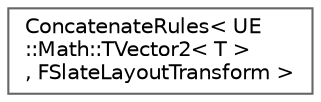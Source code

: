 digraph "Graphical Class Hierarchy"
{
 // INTERACTIVE_SVG=YES
 // LATEX_PDF_SIZE
  bgcolor="transparent";
  edge [fontname=Helvetica,fontsize=10,labelfontname=Helvetica,labelfontsize=10];
  node [fontname=Helvetica,fontsize=10,shape=box,height=0.2,width=0.4];
  rankdir="LR";
  Node0 [id="Node000000",label="ConcatenateRules\< UE\l::Math::TVector2\< T \>\l, FSlateLayoutTransform \>",height=0.2,width=0.4,color="grey40", fillcolor="white", style="filled",URL="$d8/d08/structConcatenateRules_3_01UE_1_1Math_1_1TVector2_3_01T_01_4_00_01FSlateLayoutTransform_01_4.html",tooltip=" "];
}
